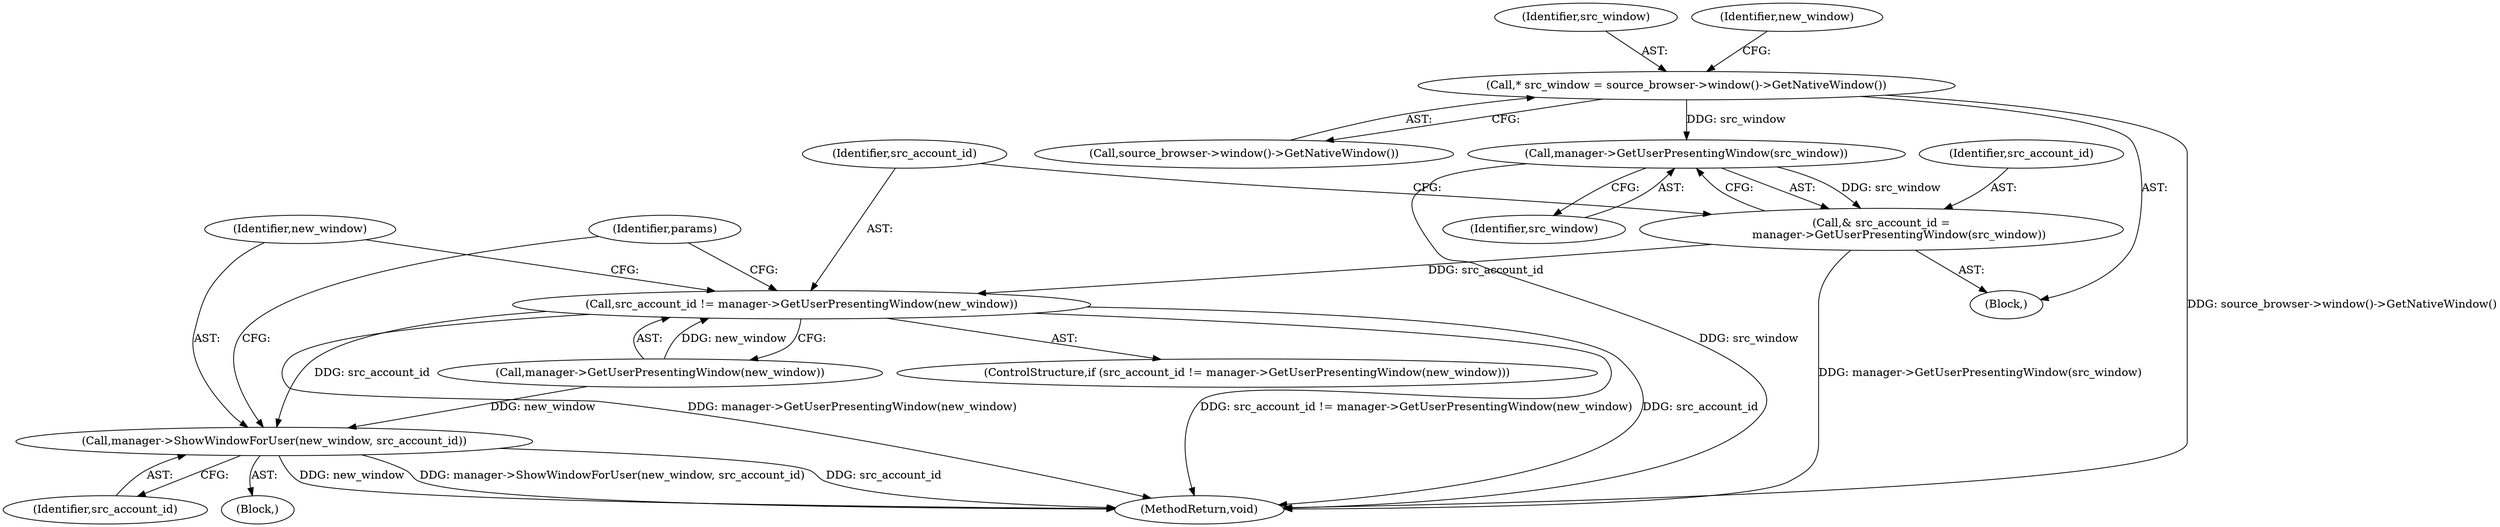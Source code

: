 digraph "0_Chrome_c552cd7b8a0862f6b3c8c6a07f98bda3721101eb_0@pointer" {
"1000264" [label="(Call,manager->GetUserPresentingWindow(src_window))"];
"1000254" [label="(Call,* src_window = source_browser->window()->GetNativeWindow())"];
"1000262" [label="(Call,& src_account_id =\n          manager->GetUserPresentingWindow(src_window))"];
"1000267" [label="(Call,src_account_id != manager->GetUserPresentingWindow(new_window))"];
"1000272" [label="(Call,manager->ShowWindowForUser(new_window, src_account_id))"];
"1000256" [label="(Call,source_browser->window()->GetNativeWindow())"];
"1000255" [label="(Identifier,src_window)"];
"1000271" [label="(Block,)"];
"1000665" [label="(MethodReturn,void)"];
"1000254" [label="(Call,* src_window = source_browser->window()->GetNativeWindow())"];
"1000265" [label="(Identifier,src_window)"];
"1000252" [label="(Block,)"];
"1000264" [label="(Call,manager->GetUserPresentingWindow(src_window))"];
"1000259" [label="(Identifier,new_window)"];
"1000274" [label="(Identifier,src_account_id)"];
"1000269" [label="(Call,manager->GetUserPresentingWindow(new_window))"];
"1000273" [label="(Identifier,new_window)"];
"1000268" [label="(Identifier,src_account_id)"];
"1000278" [label="(Identifier,params)"];
"1000267" [label="(Call,src_account_id != manager->GetUserPresentingWindow(new_window))"];
"1000266" [label="(ControlStructure,if (src_account_id != manager->GetUserPresentingWindow(new_window)))"];
"1000263" [label="(Identifier,src_account_id)"];
"1000272" [label="(Call,manager->ShowWindowForUser(new_window, src_account_id))"];
"1000262" [label="(Call,& src_account_id =\n          manager->GetUserPresentingWindow(src_window))"];
"1000264" -> "1000262"  [label="AST: "];
"1000264" -> "1000265"  [label="CFG: "];
"1000265" -> "1000264"  [label="AST: "];
"1000262" -> "1000264"  [label="CFG: "];
"1000264" -> "1000665"  [label="DDG: src_window"];
"1000264" -> "1000262"  [label="DDG: src_window"];
"1000254" -> "1000264"  [label="DDG: src_window"];
"1000254" -> "1000252"  [label="AST: "];
"1000254" -> "1000256"  [label="CFG: "];
"1000255" -> "1000254"  [label="AST: "];
"1000256" -> "1000254"  [label="AST: "];
"1000259" -> "1000254"  [label="CFG: "];
"1000254" -> "1000665"  [label="DDG: source_browser->window()->GetNativeWindow()"];
"1000262" -> "1000252"  [label="AST: "];
"1000263" -> "1000262"  [label="AST: "];
"1000268" -> "1000262"  [label="CFG: "];
"1000262" -> "1000665"  [label="DDG: manager->GetUserPresentingWindow(src_window)"];
"1000262" -> "1000267"  [label="DDG: src_account_id"];
"1000267" -> "1000266"  [label="AST: "];
"1000267" -> "1000269"  [label="CFG: "];
"1000268" -> "1000267"  [label="AST: "];
"1000269" -> "1000267"  [label="AST: "];
"1000273" -> "1000267"  [label="CFG: "];
"1000278" -> "1000267"  [label="CFG: "];
"1000267" -> "1000665"  [label="DDG: manager->GetUserPresentingWindow(new_window)"];
"1000267" -> "1000665"  [label="DDG: src_account_id != manager->GetUserPresentingWindow(new_window)"];
"1000267" -> "1000665"  [label="DDG: src_account_id"];
"1000269" -> "1000267"  [label="DDG: new_window"];
"1000267" -> "1000272"  [label="DDG: src_account_id"];
"1000272" -> "1000271"  [label="AST: "];
"1000272" -> "1000274"  [label="CFG: "];
"1000273" -> "1000272"  [label="AST: "];
"1000274" -> "1000272"  [label="AST: "];
"1000278" -> "1000272"  [label="CFG: "];
"1000272" -> "1000665"  [label="DDG: src_account_id"];
"1000272" -> "1000665"  [label="DDG: new_window"];
"1000272" -> "1000665"  [label="DDG: manager->ShowWindowForUser(new_window, src_account_id)"];
"1000269" -> "1000272"  [label="DDG: new_window"];
}

